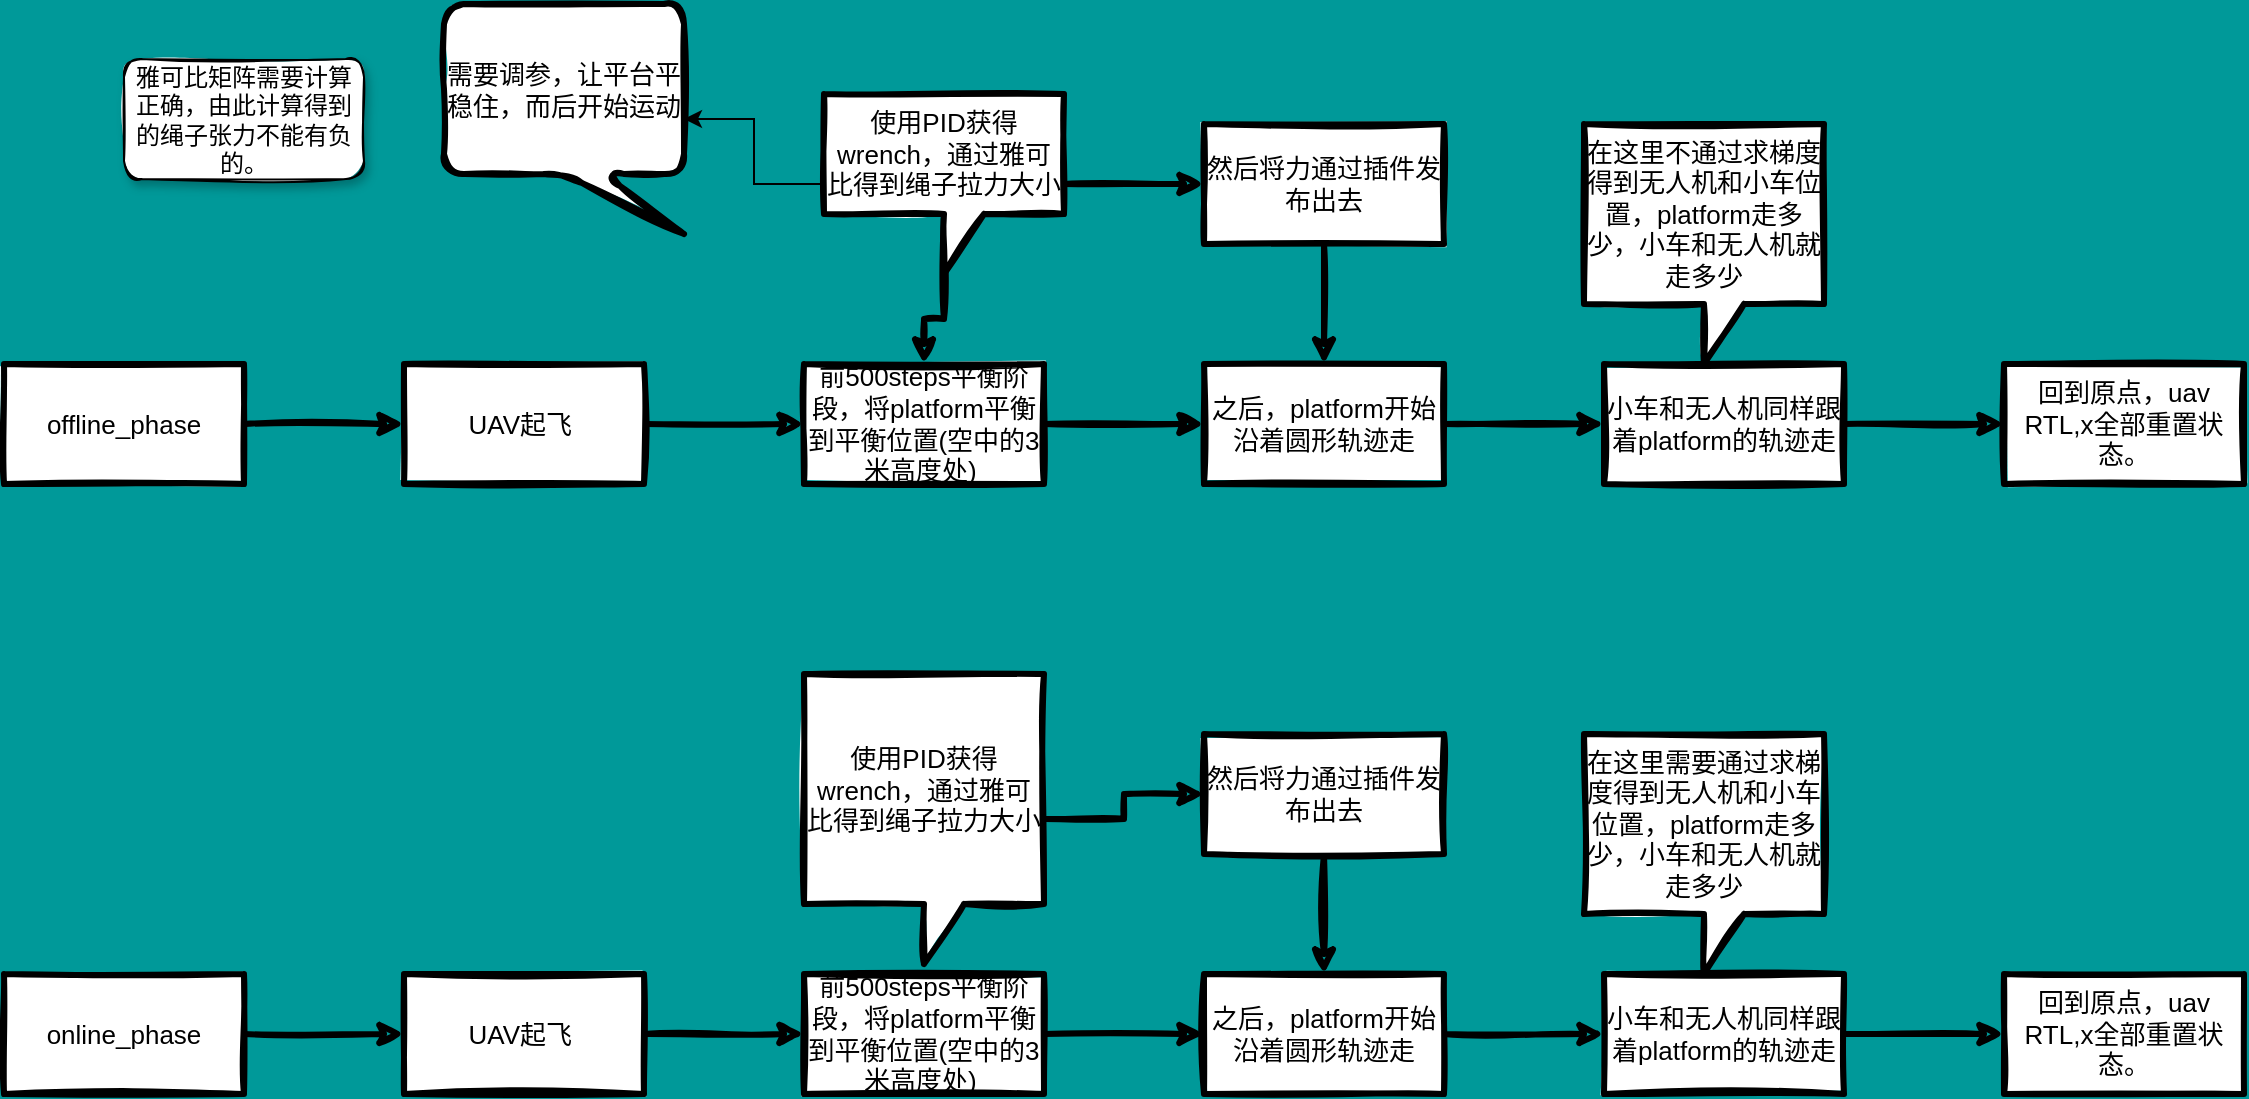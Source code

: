 <mxfile version="15.6.3" type="github">
  <diagram id="QoAezUC9s3ewCZSQBftZ" name="Page-1">
    <mxGraphModel dx="931" dy="533" grid="1" gridSize="10" guides="1" tooltips="1" connect="1" arrows="1" fold="1" page="1" pageScale="1" pageWidth="827" pageHeight="1169" background="#009999" math="0" shadow="0">
      <root>
        <mxCell id="0" />
        <mxCell id="1" parent="0" />
        <mxCell id="ua3PY_kPn9vB6h3faCUK-3" value="" style="edgeStyle=orthogonalEdgeStyle;rounded=0;orthogonalLoop=1;jettySize=auto;html=1;sketch=1;strokeWidth=3;fontSize=13;" parent="1" source="ua3PY_kPn9vB6h3faCUK-1" target="ua3PY_kPn9vB6h3faCUK-2" edge="1">
          <mxGeometry relative="1" as="geometry" />
        </mxCell>
        <mxCell id="ua3PY_kPn9vB6h3faCUK-1" value="offline_phase" style="whiteSpace=wrap;html=1;sketch=1;strokeWidth=3;fontSize=13;" parent="1" vertex="1">
          <mxGeometry x="90" y="220" width="120" height="60" as="geometry" />
        </mxCell>
        <mxCell id="ua3PY_kPn9vB6h3faCUK-5" value="" style="edgeStyle=orthogonalEdgeStyle;rounded=0;orthogonalLoop=1;jettySize=auto;html=1;sketch=1;strokeWidth=3;fontSize=13;" parent="1" source="ua3PY_kPn9vB6h3faCUK-2" target="ua3PY_kPn9vB6h3faCUK-4" edge="1">
          <mxGeometry relative="1" as="geometry" />
        </mxCell>
        <mxCell id="ua3PY_kPn9vB6h3faCUK-2" value="UAV起飞&lt;span style=&quot;white-space: pre; font-size: 13px;&quot;&gt; &lt;/span&gt;" style="whiteSpace=wrap;html=1;sketch=1;strokeWidth=3;fontSize=13;" parent="1" vertex="1">
          <mxGeometry x="290" y="220" width="120" height="60" as="geometry" />
        </mxCell>
        <mxCell id="ua3PY_kPn9vB6h3faCUK-7" value="" style="edgeStyle=orthogonalEdgeStyle;rounded=0;orthogonalLoop=1;jettySize=auto;html=1;sketch=1;strokeWidth=3;fontSize=13;" parent="1" source="ua3PY_kPn9vB6h3faCUK-4" target="ua3PY_kPn9vB6h3faCUK-6" edge="1">
          <mxGeometry relative="1" as="geometry" />
        </mxCell>
        <mxCell id="ua3PY_kPn9vB6h3faCUK-4" value="前500steps平衡阶段，将platform平衡到平衡位置(空中的3米高度处)&lt;span style=&quot;white-space: pre; font-size: 13px;&quot;&gt; &lt;/span&gt;" style="whiteSpace=wrap;html=1;sketch=1;strokeWidth=3;fontSize=13;" parent="1" vertex="1">
          <mxGeometry x="490" y="220" width="120" height="60" as="geometry" />
        </mxCell>
        <mxCell id="ua3PY_kPn9vB6h3faCUK-12" value="" style="edgeStyle=orthogonalEdgeStyle;rounded=0;orthogonalLoop=1;jettySize=auto;html=1;sketch=1;strokeWidth=3;fontSize=13;" parent="1" source="ua3PY_kPn9vB6h3faCUK-6" target="ua3PY_kPn9vB6h3faCUK-11" edge="1">
          <mxGeometry relative="1" as="geometry" />
        </mxCell>
        <mxCell id="ua3PY_kPn9vB6h3faCUK-6" value="之后，platform开始沿着圆形轨迹走" style="whiteSpace=wrap;html=1;sketch=1;strokeWidth=3;fontSize=13;" parent="1" vertex="1">
          <mxGeometry x="690" y="220" width="120" height="60" as="geometry" />
        </mxCell>
        <mxCell id="ua3PY_kPn9vB6h3faCUK-10" value="" style="edgeStyle=orthogonalEdgeStyle;rounded=0;orthogonalLoop=1;jettySize=auto;html=1;sketch=1;strokeWidth=3;fontSize=13;" parent="1" source="ua3PY_kPn9vB6h3faCUK-8" target="ua3PY_kPn9vB6h3faCUK-9" edge="1">
          <mxGeometry relative="1" as="geometry" />
        </mxCell>
        <mxCell id="ua3PY_kPn9vB6h3faCUK-14" value="" style="edgeStyle=orthogonalEdgeStyle;rounded=0;orthogonalLoop=1;jettySize=auto;html=1;sketch=1;strokeWidth=3;fontSize=13;" parent="1" source="ua3PY_kPn9vB6h3faCUK-8" target="ua3PY_kPn9vB6h3faCUK-4" edge="1">
          <mxGeometry relative="1" as="geometry" />
        </mxCell>
        <mxCell id="GzNerrLV8e-F1UKID8HR-2" value="" style="edgeStyle=orthogonalEdgeStyle;rounded=0;orthogonalLoop=1;jettySize=auto;html=1;" edge="1" parent="1" source="ua3PY_kPn9vB6h3faCUK-8" target="GzNerrLV8e-F1UKID8HR-1">
          <mxGeometry relative="1" as="geometry" />
        </mxCell>
        <mxCell id="ua3PY_kPn9vB6h3faCUK-8" value="使用PID获得wrench，通过雅可比得到绳子拉力大小" style="shape=callout;whiteSpace=wrap;html=1;perimeter=calloutPerimeter;position2=0.5;sketch=1;strokeWidth=3;fontSize=13;" parent="1" vertex="1">
          <mxGeometry x="500" y="85" width="120" height="90" as="geometry" />
        </mxCell>
        <mxCell id="ua3PY_kPn9vB6h3faCUK-13" value="" style="edgeStyle=orthogonalEdgeStyle;rounded=0;orthogonalLoop=1;jettySize=auto;html=1;sketch=1;strokeWidth=3;fontSize=13;" parent="1" source="ua3PY_kPn9vB6h3faCUK-9" target="ua3PY_kPn9vB6h3faCUK-6" edge="1">
          <mxGeometry relative="1" as="geometry" />
        </mxCell>
        <mxCell id="ua3PY_kPn9vB6h3faCUK-9" value="然后将力通过插件发布出去" style="whiteSpace=wrap;html=1;sketch=1;strokeWidth=3;fontSize=13;" parent="1" vertex="1">
          <mxGeometry x="690" y="100" width="120" height="60" as="geometry" />
        </mxCell>
        <mxCell id="ua3PY_kPn9vB6h3faCUK-17" value="" style="edgeStyle=orthogonalEdgeStyle;rounded=0;orthogonalLoop=1;jettySize=auto;html=1;sketch=1;strokeWidth=3;fontSize=13;" parent="1" source="ua3PY_kPn9vB6h3faCUK-11" target="ua3PY_kPn9vB6h3faCUK-16" edge="1">
          <mxGeometry relative="1" as="geometry" />
        </mxCell>
        <mxCell id="ua3PY_kPn9vB6h3faCUK-11" value="小车和无人机同样跟着platform的轨迹走" style="whiteSpace=wrap;html=1;sketch=1;strokeWidth=3;fontSize=13;" parent="1" vertex="1">
          <mxGeometry x="890" y="220" width="120" height="60" as="geometry" />
        </mxCell>
        <mxCell id="ua3PY_kPn9vB6h3faCUK-15" value="在这里不通过求梯度得到无人机和小车位置，platform走多少，小车和无人机就走多少" style="shape=callout;whiteSpace=wrap;html=1;perimeter=calloutPerimeter;sketch=1;strokeWidth=3;fontSize=13;" parent="1" vertex="1">
          <mxGeometry x="880" y="100" width="120" height="120" as="geometry" />
        </mxCell>
        <mxCell id="ua3PY_kPn9vB6h3faCUK-16" value="回到原点，uav RTL,x全部重置状态。" style="whiteSpace=wrap;html=1;sketch=1;strokeWidth=3;fontSize=13;" parent="1" vertex="1">
          <mxGeometry x="1090" y="220" width="120" height="60" as="geometry" />
        </mxCell>
        <mxCell id="ua3PY_kPn9vB6h3faCUK-18" value="" style="edgeStyle=orthogonalEdgeStyle;rounded=0;orthogonalLoop=1;jettySize=auto;html=1;sketch=1;strokeWidth=3;fontSize=13;" parent="1" source="ua3PY_kPn9vB6h3faCUK-19" target="ua3PY_kPn9vB6h3faCUK-21" edge="1">
          <mxGeometry relative="1" as="geometry" />
        </mxCell>
        <mxCell id="ua3PY_kPn9vB6h3faCUK-19" value="online_phase" style="whiteSpace=wrap;html=1;sketch=1;strokeWidth=3;fontSize=13;" parent="1" vertex="1">
          <mxGeometry x="90" y="525" width="120" height="60" as="geometry" />
        </mxCell>
        <mxCell id="ua3PY_kPn9vB6h3faCUK-20" value="" style="edgeStyle=orthogonalEdgeStyle;rounded=0;orthogonalLoop=1;jettySize=auto;html=1;sketch=1;strokeWidth=3;fontSize=13;" parent="1" source="ua3PY_kPn9vB6h3faCUK-21" target="ua3PY_kPn9vB6h3faCUK-23" edge="1">
          <mxGeometry relative="1" as="geometry" />
        </mxCell>
        <mxCell id="ua3PY_kPn9vB6h3faCUK-21" value="UAV起飞&lt;span style=&quot;white-space: pre; font-size: 13px;&quot;&gt; &lt;/span&gt;" style="whiteSpace=wrap;html=1;sketch=1;strokeWidth=3;fontSize=13;" parent="1" vertex="1">
          <mxGeometry x="290" y="525" width="120" height="60" as="geometry" />
        </mxCell>
        <mxCell id="ua3PY_kPn9vB6h3faCUK-22" value="" style="edgeStyle=orthogonalEdgeStyle;rounded=0;orthogonalLoop=1;jettySize=auto;html=1;sketch=1;strokeWidth=3;fontSize=13;" parent="1" source="ua3PY_kPn9vB6h3faCUK-23" target="ua3PY_kPn9vB6h3faCUK-25" edge="1">
          <mxGeometry relative="1" as="geometry" />
        </mxCell>
        <mxCell id="ua3PY_kPn9vB6h3faCUK-23" value="前500steps平衡阶段，将platform平衡到平衡位置(空中的3米高度处)&lt;span style=&quot;white-space: pre; font-size: 13px;&quot;&gt; &lt;/span&gt;" style="whiteSpace=wrap;html=1;sketch=1;strokeWidth=3;fontSize=13;" parent="1" vertex="1">
          <mxGeometry x="490" y="525" width="120" height="60" as="geometry" />
        </mxCell>
        <mxCell id="ua3PY_kPn9vB6h3faCUK-24" value="" style="edgeStyle=orthogonalEdgeStyle;rounded=0;orthogonalLoop=1;jettySize=auto;html=1;sketch=1;strokeWidth=3;fontSize=13;" parent="1" source="ua3PY_kPn9vB6h3faCUK-25" target="ua3PY_kPn9vB6h3faCUK-32" edge="1">
          <mxGeometry relative="1" as="geometry" />
        </mxCell>
        <mxCell id="ua3PY_kPn9vB6h3faCUK-25" value="之后，platform开始沿着圆形轨迹走" style="whiteSpace=wrap;html=1;sketch=1;strokeWidth=3;fontSize=13;" parent="1" vertex="1">
          <mxGeometry x="690" y="525" width="120" height="60" as="geometry" />
        </mxCell>
        <mxCell id="ua3PY_kPn9vB6h3faCUK-26" value="" style="edgeStyle=orthogonalEdgeStyle;rounded=0;orthogonalLoop=1;jettySize=auto;html=1;sketch=1;strokeWidth=3;fontSize=13;" parent="1" source="ua3PY_kPn9vB6h3faCUK-28" target="ua3PY_kPn9vB6h3faCUK-30" edge="1">
          <mxGeometry relative="1" as="geometry" />
        </mxCell>
        <mxCell id="ua3PY_kPn9vB6h3faCUK-28" value="使用PID获得wrench，通过雅可比得到绳子拉力大小" style="shape=callout;whiteSpace=wrap;html=1;perimeter=calloutPerimeter;position2=0.5;sketch=1;strokeWidth=3;fontSize=13;" parent="1" vertex="1">
          <mxGeometry x="490" y="375" width="120" height="145" as="geometry" />
        </mxCell>
        <mxCell id="ua3PY_kPn9vB6h3faCUK-29" value="" style="edgeStyle=orthogonalEdgeStyle;rounded=0;orthogonalLoop=1;jettySize=auto;html=1;sketch=1;strokeWidth=3;fontSize=13;" parent="1" source="ua3PY_kPn9vB6h3faCUK-30" target="ua3PY_kPn9vB6h3faCUK-25" edge="1">
          <mxGeometry relative="1" as="geometry" />
        </mxCell>
        <mxCell id="ua3PY_kPn9vB6h3faCUK-30" value="然后将力通过插件发布出去" style="whiteSpace=wrap;html=1;sketch=1;strokeWidth=3;fontSize=13;" parent="1" vertex="1">
          <mxGeometry x="690" y="405" width="120" height="60" as="geometry" />
        </mxCell>
        <mxCell id="ua3PY_kPn9vB6h3faCUK-31" value="" style="edgeStyle=orthogonalEdgeStyle;rounded=0;orthogonalLoop=1;jettySize=auto;html=1;sketch=1;strokeWidth=3;fontSize=13;" parent="1" source="ua3PY_kPn9vB6h3faCUK-32" target="ua3PY_kPn9vB6h3faCUK-34" edge="1">
          <mxGeometry relative="1" as="geometry" />
        </mxCell>
        <mxCell id="ua3PY_kPn9vB6h3faCUK-32" value="小车和无人机同样跟着platform的轨迹走" style="whiteSpace=wrap;html=1;sketch=1;strokeWidth=3;fontSize=13;" parent="1" vertex="1">
          <mxGeometry x="890" y="525" width="120" height="60" as="geometry" />
        </mxCell>
        <mxCell id="ua3PY_kPn9vB6h3faCUK-33" value="在这里需要通过求梯度得到无人机和小车位置，platform走多少，小车和无人机就走多少" style="shape=callout;whiteSpace=wrap;html=1;perimeter=calloutPerimeter;sketch=1;strokeWidth=3;fontSize=13;" parent="1" vertex="1">
          <mxGeometry x="880" y="405" width="120" height="120" as="geometry" />
        </mxCell>
        <mxCell id="ua3PY_kPn9vB6h3faCUK-34" value="回到原点，uav RTL,x全部重置状态。" style="whiteSpace=wrap;html=1;sketch=1;strokeWidth=3;fontSize=13;" parent="1" vertex="1">
          <mxGeometry x="1090" y="525" width="120" height="60" as="geometry" />
        </mxCell>
        <mxCell id="GzNerrLV8e-F1UKID8HR-1" value="需要调参，让平台平稳住，而后开始运动" style="shape=callout;whiteSpace=wrap;html=1;perimeter=calloutPerimeter;position2=1;sketch=1;strokeWidth=3;fontSize=13;rounded=1;shadow=0;" vertex="1" parent="1">
          <mxGeometry x="310" y="40" width="120" height="115" as="geometry" />
        </mxCell>
        <mxCell id="GzNerrLV8e-F1UKID8HR-3" value="雅可比矩阵需要计算正确，由此计算得到的绳子张力不能有负的。" style="whiteSpace=wrap;html=1;sketch=1;glass=0;rounded=1;shadow=1;" vertex="1" parent="1">
          <mxGeometry x="150" y="67.5" width="120" height="60" as="geometry" />
        </mxCell>
      </root>
    </mxGraphModel>
  </diagram>
</mxfile>
